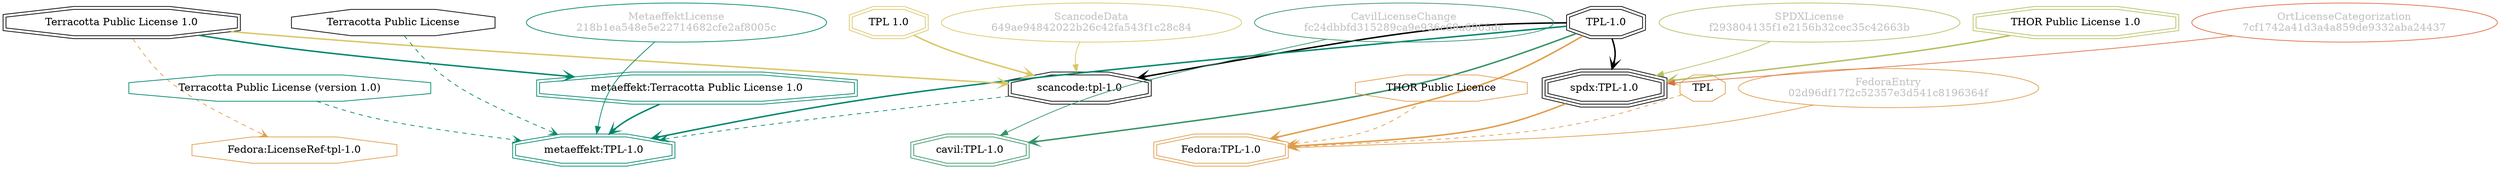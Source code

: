 strict digraph {
    node [shape=box];
    graph [splines=curved];
    4129 [label="SPDXLicense\nf293804135f1e2156b32cec35c42663b"
         ,fontcolor=gray
         ,color="#b8bf62"
         ,fillcolor="beige;1"
         ,shape=ellipse];
    4130 [label="spdx:TPL-1.0"
         ,shape=tripleoctagon];
    4131 [label="TPL-1.0"
         ,shape=doubleoctagon];
    4132 [label="THOR Public License 1.0"
         ,color="#b8bf62"
         ,shape=doubleoctagon];
    8014 [label="Fedora:LicenseRef-tpl-1.0"
         ,color="#e09d4b"
         ,shape=octagon];
    8017 [label="Terracotta Public License 1.0"
         ,shape=doubleoctagon];
    8435 [label="FedoraEntry\n02d96df17f2c52357e3d541c8196364f"
         ,fontcolor=gray
         ,color="#e09d4b"
         ,fillcolor="beige;1"
         ,shape=ellipse];
    8436 [label="Fedora:TPL-1.0"
         ,color="#e09d4b"
         ,shape=doubleoctagon];
    8437 [label="THOR Public Licence"
         ,color="#e09d4b"
         ,shape=octagon];
    8438 [label=TPL
         ,color="#e09d4b"
         ,shape=octagon];
    24526 [label="ScancodeData\n649ae94842022b26c42fa543f1c28c84"
          ,fontcolor=gray
          ,color="#dac767"
          ,fillcolor="beige;1"
          ,shape=ellipse];
    24527 [label="scancode:tpl-1.0"
          ,shape=doubleoctagon];
    24528 [label="TPL 1.0"
          ,color="#dac767"
          ,shape=doubleoctagon];
    26771 [label="Terracotta Public License"
          ,shape=octagon];
    35232 [label="OrtLicenseCategorization\n7cf1742a41d3a4a859de9332aba24437"
          ,fontcolor=gray
          ,color="#e06f45"
          ,fillcolor="beige;1"
          ,shape=ellipse];
    38070 [label="CavilLicenseChange\nfc24dbbfd315289ca9e936c69a6965dc"
          ,fontcolor=gray
          ,color="#379469"
          ,fillcolor="beige;1"
          ,shape=ellipse];
    38071 [label="cavil:TPL-1.0"
          ,color="#379469"
          ,shape=doubleoctagon];
    49018 [label="MetaeffektLicense\n218b1ea548e5e22714682cfe2af8005c"
          ,fontcolor=gray
          ,color="#00876c"
          ,fillcolor="beige;1"
          ,shape=ellipse];
    49019 [label="metaeffekt:TPL-1.0"
          ,color="#00876c"
          ,shape=doubleoctagon];
    49020 [label="metaeffekt:Terracotta Public License 1.0"
          ,color="#00876c"
          ,shape=doubleoctagon];
    49021 [label="Terracotta Public License (version 1.0)"
          ,color="#00876c"
          ,shape=octagon];
    4129 -> 4130 [weight=0.5
                 ,color="#b8bf62"];
    4130 -> 8436 [style=bold
                 ,arrowhead=vee
                 ,weight=0.7
                 ,color="#e09d4b"];
    4131 -> 4130 [style=bold
                 ,arrowhead=vee
                 ,weight=0.7];
    4131 -> 8436 [style=bold
                 ,arrowhead=vee
                 ,weight=0.7
                 ,color="#e09d4b"];
    4131 -> 24527 [style=bold
                  ,arrowhead=vee
                  ,weight=0.7];
    4131 -> 38071 [style=bold
                  ,arrowhead=vee
                  ,weight=0.7
                  ,color="#379469"];
    4131 -> 38071 [style=bold
                  ,arrowhead=vee
                  ,weight=0.7
                  ,color="#379469"];
    4131 -> 49019 [style=bold
                  ,arrowhead=vee
                  ,weight=0.7
                  ,color="#00876c"];
    4132 -> 4130 [style=bold
                 ,arrowhead=vee
                 ,weight=0.7
                 ,color="#b8bf62"];
    8017 -> 8014 [style=dashed
                 ,arrowhead=vee
                 ,weight=0.5
                 ,color="#e09d4b"];
    8017 -> 24527 [style=bold
                  ,arrowhead=vee
                  ,weight=0.7
                  ,color="#dac767"];
    8017 -> 49020 [style=bold
                  ,arrowhead=vee
                  ,weight=0.7
                  ,color="#00876c"];
    8435 -> 8436 [weight=0.5
                 ,color="#e09d4b"];
    8437 -> 8436 [style=dashed
                 ,arrowhead=vee
                 ,weight=0.5
                 ,color="#e09d4b"];
    8438 -> 8436 [style=dashed
                 ,arrowhead=vee
                 ,weight=0.5
                 ,color="#e09d4b"];
    24526 -> 24527 [weight=0.5
                   ,color="#dac767"];
    24527 -> 49019 [style=dashed
                   ,arrowhead=vee
                   ,weight=0.5
                   ,color="#00876c"];
    24528 -> 24527 [style=bold
                   ,arrowhead=vee
                   ,weight=0.7
                   ,color="#dac767"];
    26771 -> 49019 [style=dashed
                   ,arrowhead=vee
                   ,weight=0.5
                   ,color="#00876c"];
    35232 -> 4130 [weight=0.5
                  ,color="#e06f45"];
    38070 -> 38071 [weight=0.5
                   ,color="#379469"];
    49018 -> 49019 [weight=0.5
                   ,color="#00876c"];
    49020 -> 49019 [style=bold
                   ,arrowhead=vee
                   ,weight=0.7
                   ,color="#00876c"];
    49021 -> 49019 [style=dashed
                   ,arrowhead=vee
                   ,weight=0.5
                   ,color="#00876c"];
}
